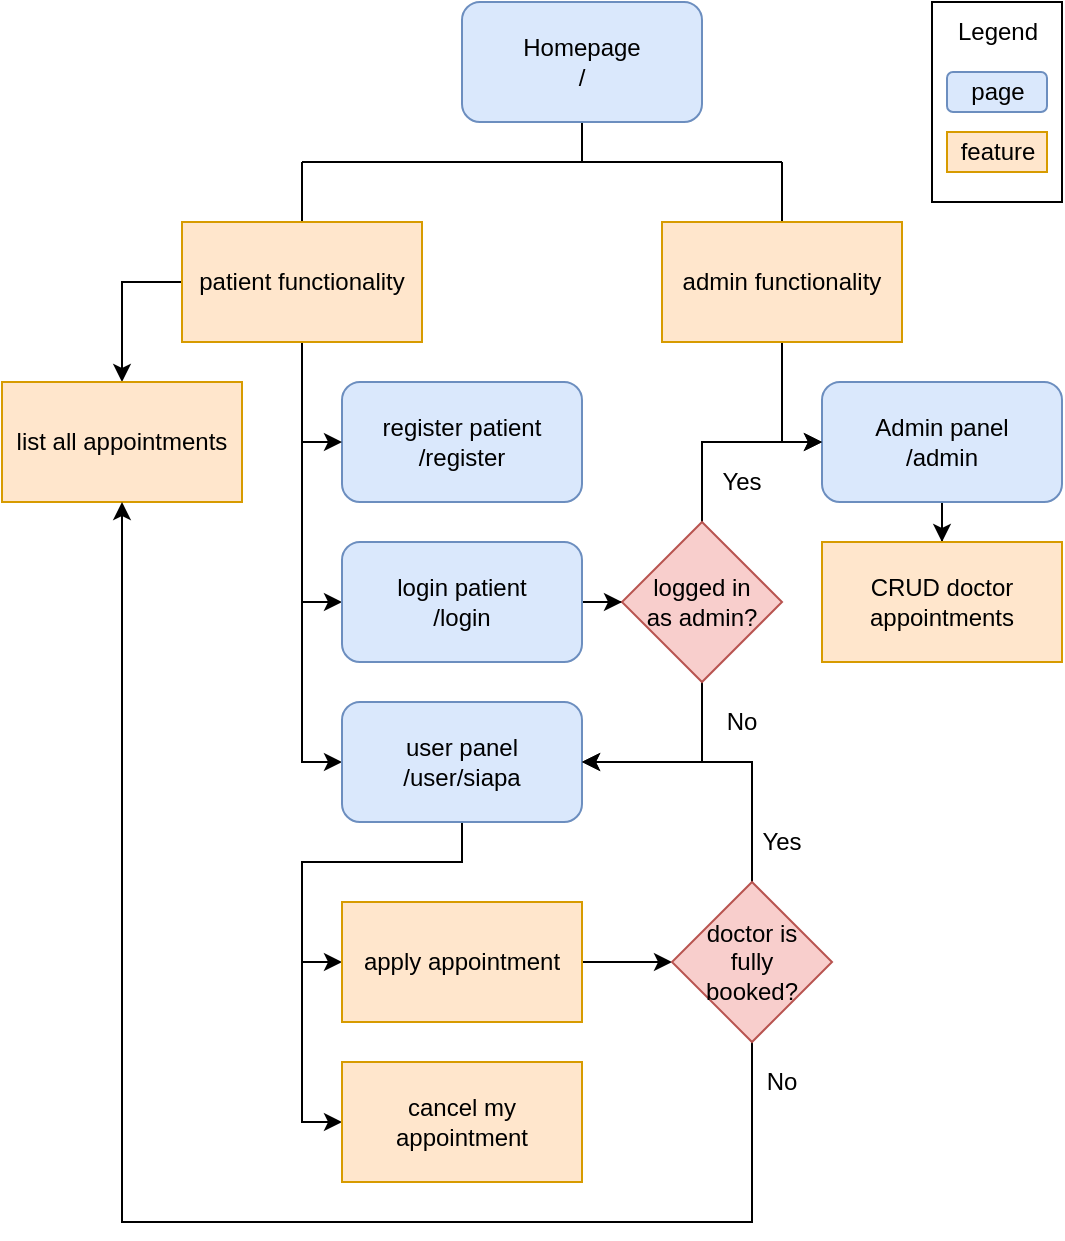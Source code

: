 <mxfile version="14.8.4" type="device"><diagram id="Aazx_bkAWKCR48U-QPJi" name="Page-1"><mxGraphModel dx="577" dy="476" grid="1" gridSize="10" guides="1" tooltips="1" connect="1" arrows="1" fold="1" page="1" pageScale="1" pageWidth="850" pageHeight="1100" math="0" shadow="0"><root><mxCell id="0"/><mxCell id="1" parent="0"/><mxCell id="0i39TFughCP9_sc8eJfU-11" style="edgeStyle=orthogonalEdgeStyle;rounded=0;orthogonalLoop=1;jettySize=auto;html=1;endArrow=none;endFill=0;" parent="1" source="0i39TFughCP9_sc8eJfU-2" edge="1"><mxGeometry relative="1" as="geometry"><mxPoint x="340" y="380" as="targetPoint"/></mxGeometry></mxCell><mxCell id="0i39TFughCP9_sc8eJfU-2" value="&lt;div&gt;Homepage&lt;/div&gt;&lt;div&gt;/&lt;br&gt;&lt;/div&gt;" style="rounded=1;whiteSpace=wrap;html=1;fillColor=#dae8fc;strokeColor=#6c8ebf;" parent="1" vertex="1"><mxGeometry x="280" y="300" width="120" height="60" as="geometry"/></mxCell><mxCell id="0i39TFughCP9_sc8eJfU-4" value="&lt;div&gt;register patient &lt;/div&gt;&lt;div&gt;/register&lt;br&gt;&lt;/div&gt;" style="rounded=1;whiteSpace=wrap;html=1;fillColor=#dae8fc;strokeColor=#6c8ebf;" parent="1" vertex="1"><mxGeometry x="220" y="490" width="120" height="60" as="geometry"/></mxCell><mxCell id="0i39TFughCP9_sc8eJfU-20" style="edgeStyle=orthogonalEdgeStyle;rounded=0;orthogonalLoop=1;jettySize=auto;html=1;" parent="1" source="0i39TFughCP9_sc8eJfU-5" target="0i39TFughCP9_sc8eJfU-19" edge="1"><mxGeometry relative="1" as="geometry"/></mxCell><mxCell id="0i39TFughCP9_sc8eJfU-5" value="&lt;div&gt;Admin panel&lt;/div&gt;&lt;div&gt;/admin&lt;/div&gt;" style="rounded=1;whiteSpace=wrap;html=1;fillColor=#dae8fc;strokeColor=#6c8ebf;" parent="1" vertex="1"><mxGeometry x="460" y="490" width="120" height="60" as="geometry"/></mxCell><mxCell id="0i39TFughCP9_sc8eJfU-12" style="edgeStyle=orthogonalEdgeStyle;rounded=0;orthogonalLoop=1;jettySize=auto;html=1;endArrow=none;endFill=0;" parent="1" source="0i39TFughCP9_sc8eJfU-6" edge="1"><mxGeometry relative="1" as="geometry"><mxPoint x="200" y="380" as="targetPoint"/></mxGeometry></mxCell><mxCell id="0i39TFughCP9_sc8eJfU-15" style="edgeStyle=orthogonalEdgeStyle;rounded=0;orthogonalLoop=1;jettySize=auto;html=1;entryX=0;entryY=0.5;entryDx=0;entryDy=0;" parent="1" source="0i39TFughCP9_sc8eJfU-6" target="0i39TFughCP9_sc8eJfU-4" edge="1"><mxGeometry relative="1" as="geometry"/></mxCell><mxCell id="0i39TFughCP9_sc8eJfU-16" style="edgeStyle=orthogonalEdgeStyle;rounded=0;orthogonalLoop=1;jettySize=auto;html=1;entryX=0;entryY=0.5;entryDx=0;entryDy=0;" parent="1" source="0i39TFughCP9_sc8eJfU-6" target="0i39TFughCP9_sc8eJfU-7" edge="1"><mxGeometry relative="1" as="geometry"/></mxCell><mxCell id="0i39TFughCP9_sc8eJfU-23" style="edgeStyle=orthogonalEdgeStyle;rounded=0;orthogonalLoop=1;jettySize=auto;html=1;entryX=0;entryY=0.5;entryDx=0;entryDy=0;" parent="1" source="0i39TFughCP9_sc8eJfU-6" target="0i39TFughCP9_sc8eJfU-22" edge="1"><mxGeometry relative="1" as="geometry"/></mxCell><mxCell id="H2yKkFALIhmVNXGbw0Ao-4" style="edgeStyle=orthogonalEdgeStyle;rounded=0;orthogonalLoop=1;jettySize=auto;html=1;entryX=0.5;entryY=0;entryDx=0;entryDy=0;" edge="1" parent="1" source="0i39TFughCP9_sc8eJfU-6" target="0i39TFughCP9_sc8eJfU-24"><mxGeometry relative="1" as="geometry"><Array as="points"><mxPoint x="110" y="440"/><mxPoint x="110" y="490"/></Array></mxGeometry></mxCell><mxCell id="0i39TFughCP9_sc8eJfU-6" value="patient functionality" style="rounded=0;whiteSpace=wrap;html=1;fillColor=#ffe6cc;strokeColor=#d79b00;" parent="1" vertex="1"><mxGeometry x="140" y="410" width="120" height="60" as="geometry"/></mxCell><mxCell id="H2yKkFALIhmVNXGbw0Ao-6" style="edgeStyle=orthogonalEdgeStyle;rounded=0;orthogonalLoop=1;jettySize=auto;html=1;" edge="1" parent="1" source="0i39TFughCP9_sc8eJfU-7" target="H2yKkFALIhmVNXGbw0Ao-5"><mxGeometry relative="1" as="geometry"/></mxCell><mxCell id="0i39TFughCP9_sc8eJfU-7" value="&lt;div&gt;login patient&lt;/div&gt;&lt;div&gt;/login&lt;/div&gt;" style="rounded=1;whiteSpace=wrap;html=1;fillColor=#dae8fc;strokeColor=#6c8ebf;" parent="1" vertex="1"><mxGeometry x="220" y="570" width="120" height="60" as="geometry"/></mxCell><mxCell id="0i39TFughCP9_sc8eJfU-10" value="" style="endArrow=none;html=1;" parent="1" edge="1"><mxGeometry width="50" height="50" relative="1" as="geometry"><mxPoint x="440" y="380" as="sourcePoint"/><mxPoint x="200" y="380" as="targetPoint"/></mxGeometry></mxCell><mxCell id="0i39TFughCP9_sc8eJfU-14" style="edgeStyle=orthogonalEdgeStyle;rounded=0;orthogonalLoop=1;jettySize=auto;html=1;entryX=0;entryY=0.5;entryDx=0;entryDy=0;" parent="1" source="0i39TFughCP9_sc8eJfU-13" target="0i39TFughCP9_sc8eJfU-5" edge="1"><mxGeometry relative="1" as="geometry"/></mxCell><mxCell id="0i39TFughCP9_sc8eJfU-17" style="edgeStyle=orthogonalEdgeStyle;rounded=0;orthogonalLoop=1;jettySize=auto;html=1;endArrow=none;endFill=0;" parent="1" source="0i39TFughCP9_sc8eJfU-13" edge="1"><mxGeometry relative="1" as="geometry"><mxPoint x="440" y="380" as="targetPoint"/></mxGeometry></mxCell><mxCell id="0i39TFughCP9_sc8eJfU-13" value="admin functionality" style="rounded=0;whiteSpace=wrap;html=1;fillColor=#ffe6cc;strokeColor=#d79b00;" parent="1" vertex="1"><mxGeometry x="380" y="410" width="120" height="60" as="geometry"/></mxCell><mxCell id="0i39TFughCP9_sc8eJfU-19" value="&lt;div&gt;CRUD doctor&lt;/div&gt;&lt;div&gt;appointments&lt;br&gt;&lt;/div&gt;" style="rounded=0;whiteSpace=wrap;html=1;fillColor=#ffe6cc;strokeColor=#d79b00;" parent="1" vertex="1"><mxGeometry x="460" y="570" width="120" height="60" as="geometry"/></mxCell><mxCell id="H2yKkFALIhmVNXGbw0Ao-2" style="edgeStyle=orthogonalEdgeStyle;rounded=0;orthogonalLoop=1;jettySize=auto;html=1;entryX=0;entryY=0.5;entryDx=0;entryDy=0;" edge="1" parent="1" source="0i39TFughCP9_sc8eJfU-22" target="0i39TFughCP9_sc8eJfU-25"><mxGeometry relative="1" as="geometry"/></mxCell><mxCell id="H2yKkFALIhmVNXGbw0Ao-3" style="edgeStyle=orthogonalEdgeStyle;rounded=0;orthogonalLoop=1;jettySize=auto;html=1;entryX=0;entryY=0.5;entryDx=0;entryDy=0;" edge="1" parent="1" source="0i39TFughCP9_sc8eJfU-22" target="0i39TFughCP9_sc8eJfU-26"><mxGeometry relative="1" as="geometry"><Array as="points"><mxPoint x="280" y="730"/><mxPoint x="200" y="730"/><mxPoint x="200" y="860"/></Array></mxGeometry></mxCell><mxCell id="0i39TFughCP9_sc8eJfU-22" value="&lt;div&gt;user panel&lt;/div&gt;&lt;div&gt;/user/siapa&lt;br&gt;&lt;/div&gt;" style="rounded=1;whiteSpace=wrap;html=1;fillColor=#dae8fc;strokeColor=#6c8ebf;" parent="1" vertex="1"><mxGeometry x="220" y="650" width="120" height="60" as="geometry"/></mxCell><mxCell id="0i39TFughCP9_sc8eJfU-24" value="list all appointments" style="rounded=0;whiteSpace=wrap;html=1;fillColor=#ffe6cc;strokeColor=#d79b00;" parent="1" vertex="1"><mxGeometry x="50" y="490" width="120" height="60" as="geometry"/></mxCell><mxCell id="0i39TFughCP9_sc8eJfU-31" style="edgeStyle=orthogonalEdgeStyle;rounded=0;orthogonalLoop=1;jettySize=auto;html=1;" parent="1" source="0i39TFughCP9_sc8eJfU-25" edge="1"><mxGeometry relative="1" as="geometry"><mxPoint x="385" y="780" as="targetPoint"/></mxGeometry></mxCell><mxCell id="0i39TFughCP9_sc8eJfU-25" value="apply appointment" style="rounded=0;whiteSpace=wrap;html=1;fillColor=#ffe6cc;strokeColor=#d79b00;" parent="1" vertex="1"><mxGeometry x="220" y="750" width="120" height="60" as="geometry"/></mxCell><mxCell id="0i39TFughCP9_sc8eJfU-26" value="cancel my appointment" style="rounded=0;whiteSpace=wrap;html=1;fillColor=#ffe6cc;strokeColor=#d79b00;" parent="1" vertex="1"><mxGeometry x="220" y="830" width="120" height="60" as="geometry"/></mxCell><mxCell id="H2yKkFALIhmVNXGbw0Ao-9" style="edgeStyle=orthogonalEdgeStyle;rounded=0;orthogonalLoop=1;jettySize=auto;html=1;entryX=0.5;entryY=1;entryDx=0;entryDy=0;" edge="1" parent="1" source="0i39TFughCP9_sc8eJfU-30" target="0i39TFughCP9_sc8eJfU-24"><mxGeometry relative="1" as="geometry"><Array as="points"><mxPoint x="425" y="910"/><mxPoint x="110" y="910"/></Array></mxGeometry></mxCell><mxCell id="H2yKkFALIhmVNXGbw0Ao-10" style="edgeStyle=orthogonalEdgeStyle;rounded=0;orthogonalLoop=1;jettySize=auto;html=1;entryX=1;entryY=0.5;entryDx=0;entryDy=0;" edge="1" parent="1" source="0i39TFughCP9_sc8eJfU-30" target="0i39TFughCP9_sc8eJfU-22"><mxGeometry relative="1" as="geometry"><Array as="points"><mxPoint x="425" y="680"/></Array></mxGeometry></mxCell><mxCell id="0i39TFughCP9_sc8eJfU-30" value="&lt;div&gt;doctor is&lt;/div&gt;&lt;div&gt;fully&lt;/div&gt;&lt;div&gt;booked?&lt;/div&gt;" style="rhombus;whiteSpace=wrap;html=1;fillColor=#f8cecc;strokeColor=#b85450;" parent="1" vertex="1"><mxGeometry x="385" y="740" width="80" height="80" as="geometry"/></mxCell><mxCell id="H2yKkFALIhmVNXGbw0Ao-7" style="edgeStyle=orthogonalEdgeStyle;rounded=0;orthogonalLoop=1;jettySize=auto;html=1;entryX=0;entryY=0.5;entryDx=0;entryDy=0;" edge="1" parent="1" source="H2yKkFALIhmVNXGbw0Ao-5" target="0i39TFughCP9_sc8eJfU-5"><mxGeometry relative="1" as="geometry"><Array as="points"><mxPoint x="400" y="520"/></Array></mxGeometry></mxCell><mxCell id="H2yKkFALIhmVNXGbw0Ao-8" style="edgeStyle=orthogonalEdgeStyle;rounded=0;orthogonalLoop=1;jettySize=auto;html=1;entryX=1;entryY=0.5;entryDx=0;entryDy=0;" edge="1" parent="1" source="H2yKkFALIhmVNXGbw0Ao-5" target="0i39TFughCP9_sc8eJfU-22"><mxGeometry relative="1" as="geometry"><Array as="points"><mxPoint x="400" y="680"/></Array></mxGeometry></mxCell><mxCell id="H2yKkFALIhmVNXGbw0Ao-5" value="&lt;div&gt;logged in&lt;/div&gt;&lt;div&gt;as admin?&lt;br&gt;&lt;/div&gt;" style="rhombus;whiteSpace=wrap;html=1;fillColor=#f8cecc;strokeColor=#b85450;" vertex="1" parent="1"><mxGeometry x="360" y="560" width="80" height="80" as="geometry"/></mxCell><mxCell id="H2yKkFALIhmVNXGbw0Ao-11" value="Yes" style="text;html=1;strokeColor=none;fillColor=none;align=center;verticalAlign=middle;whiteSpace=wrap;rounded=0;" vertex="1" parent="1"><mxGeometry x="420" y="710" width="40" height="20" as="geometry"/></mxCell><mxCell id="H2yKkFALIhmVNXGbw0Ao-12" value="No" style="text;html=1;strokeColor=none;fillColor=none;align=center;verticalAlign=middle;whiteSpace=wrap;rounded=0;" vertex="1" parent="1"><mxGeometry x="420" y="830" width="40" height="20" as="geometry"/></mxCell><mxCell id="H2yKkFALIhmVNXGbw0Ao-13" value="Yes" style="text;html=1;strokeColor=none;fillColor=none;align=center;verticalAlign=middle;whiteSpace=wrap;rounded=0;" vertex="1" parent="1"><mxGeometry x="400" y="530" width="40" height="20" as="geometry"/></mxCell><mxCell id="H2yKkFALIhmVNXGbw0Ao-14" value="No" style="text;html=1;strokeColor=none;fillColor=none;align=center;verticalAlign=middle;whiteSpace=wrap;rounded=0;" vertex="1" parent="1"><mxGeometry x="400" y="650" width="40" height="20" as="geometry"/></mxCell><mxCell id="H2yKkFALIhmVNXGbw0Ao-21" value="" style="rounded=0;whiteSpace=wrap;html=1;" vertex="1" parent="1"><mxGeometry x="515" y="300" width="65" height="100" as="geometry"/></mxCell><mxCell id="H2yKkFALIhmVNXGbw0Ao-15" value="feature" style="rounded=0;whiteSpace=wrap;html=1;fillColor=#ffe6cc;strokeColor=#d79b00;" vertex="1" parent="1"><mxGeometry x="522.5" y="365" width="50" height="20" as="geometry"/></mxCell><mxCell id="H2yKkFALIhmVNXGbw0Ao-16" value="&lt;div&gt;page&lt;/div&gt;" style="rounded=1;whiteSpace=wrap;html=1;fillColor=#dae8fc;strokeColor=#6c8ebf;" vertex="1" parent="1"><mxGeometry x="522.5" y="335" width="50" height="20" as="geometry"/></mxCell><mxCell id="H2yKkFALIhmVNXGbw0Ao-19" value="Legend" style="text;html=1;strokeColor=none;fillColor=none;align=center;verticalAlign=middle;whiteSpace=wrap;rounded=0;" vertex="1" parent="1"><mxGeometry x="527.5" y="305" width="40" height="20" as="geometry"/></mxCell></root></mxGraphModel></diagram></mxfile>